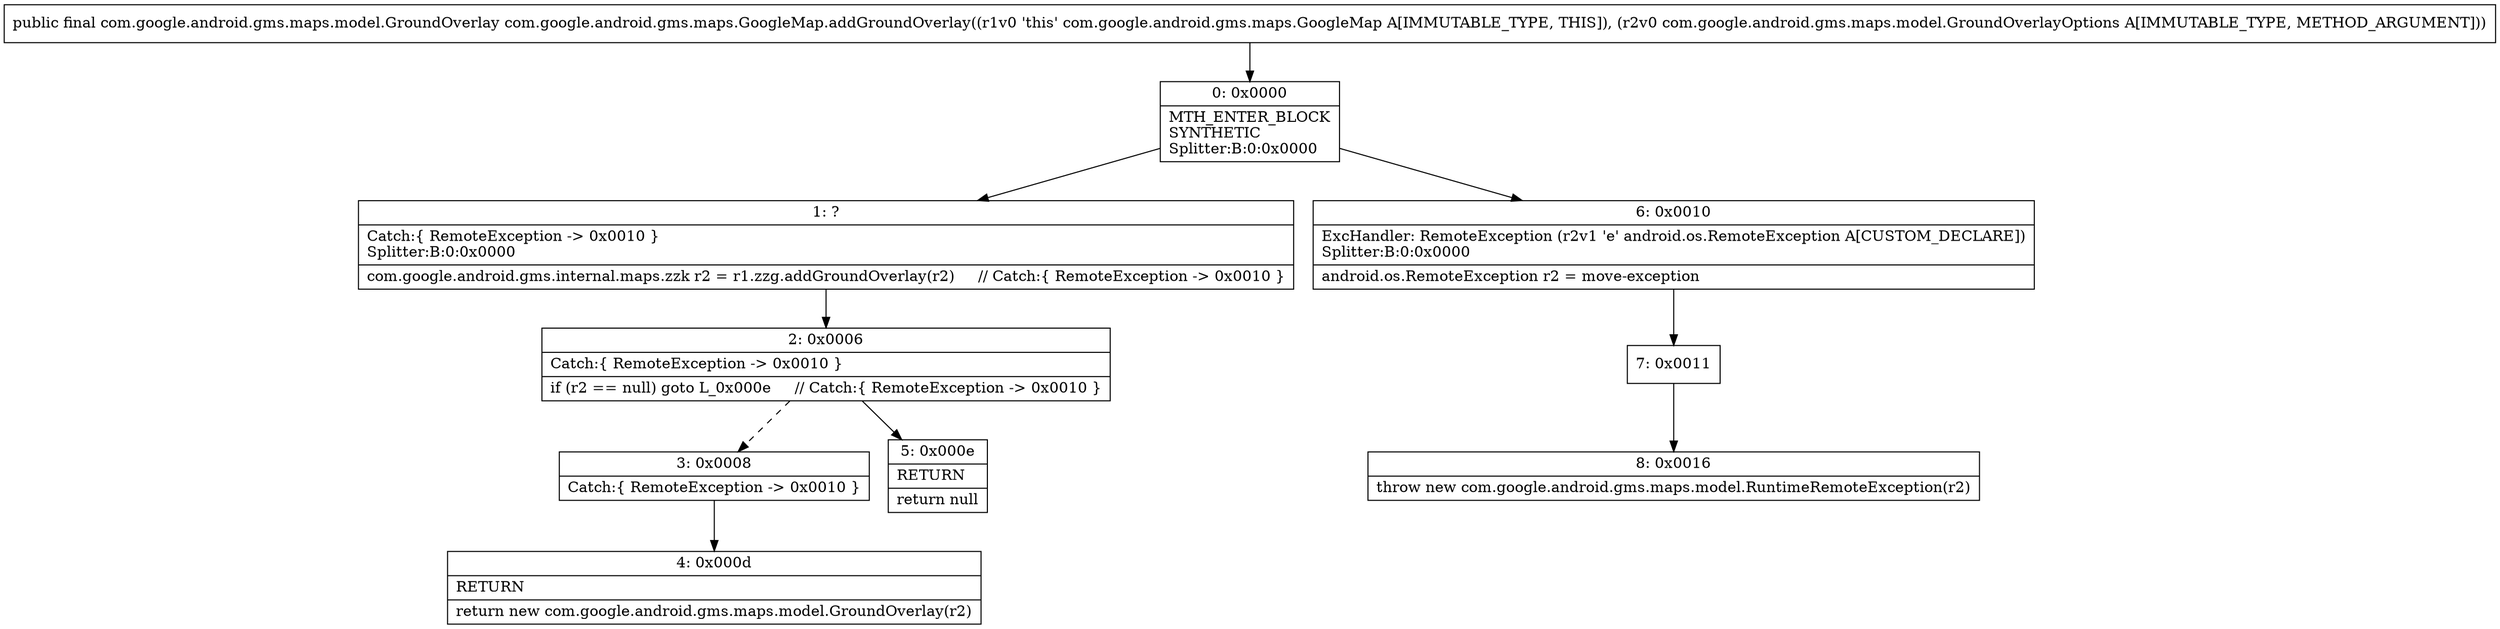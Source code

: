 digraph "CFG forcom.google.android.gms.maps.GoogleMap.addGroundOverlay(Lcom\/google\/android\/gms\/maps\/model\/GroundOverlayOptions;)Lcom\/google\/android\/gms\/maps\/model\/GroundOverlay;" {
Node_0 [shape=record,label="{0\:\ 0x0000|MTH_ENTER_BLOCK\lSYNTHETIC\lSplitter:B:0:0x0000\l}"];
Node_1 [shape=record,label="{1\:\ ?|Catch:\{ RemoteException \-\> 0x0010 \}\lSplitter:B:0:0x0000\l|com.google.android.gms.internal.maps.zzk r2 = r1.zzg.addGroundOverlay(r2)     \/\/ Catch:\{ RemoteException \-\> 0x0010 \}\l}"];
Node_2 [shape=record,label="{2\:\ 0x0006|Catch:\{ RemoteException \-\> 0x0010 \}\l|if (r2 == null) goto L_0x000e     \/\/ Catch:\{ RemoteException \-\> 0x0010 \}\l}"];
Node_3 [shape=record,label="{3\:\ 0x0008|Catch:\{ RemoteException \-\> 0x0010 \}\l}"];
Node_4 [shape=record,label="{4\:\ 0x000d|RETURN\l|return new com.google.android.gms.maps.model.GroundOverlay(r2)\l}"];
Node_5 [shape=record,label="{5\:\ 0x000e|RETURN\l|return null\l}"];
Node_6 [shape=record,label="{6\:\ 0x0010|ExcHandler: RemoteException (r2v1 'e' android.os.RemoteException A[CUSTOM_DECLARE])\lSplitter:B:0:0x0000\l|android.os.RemoteException r2 = move\-exception\l}"];
Node_7 [shape=record,label="{7\:\ 0x0011}"];
Node_8 [shape=record,label="{8\:\ 0x0016|throw new com.google.android.gms.maps.model.RuntimeRemoteException(r2)\l}"];
MethodNode[shape=record,label="{public final com.google.android.gms.maps.model.GroundOverlay com.google.android.gms.maps.GoogleMap.addGroundOverlay((r1v0 'this' com.google.android.gms.maps.GoogleMap A[IMMUTABLE_TYPE, THIS]), (r2v0 com.google.android.gms.maps.model.GroundOverlayOptions A[IMMUTABLE_TYPE, METHOD_ARGUMENT])) }"];
MethodNode -> Node_0;
Node_0 -> Node_1;
Node_0 -> Node_6;
Node_1 -> Node_2;
Node_2 -> Node_3[style=dashed];
Node_2 -> Node_5;
Node_3 -> Node_4;
Node_6 -> Node_7;
Node_7 -> Node_8;
}

